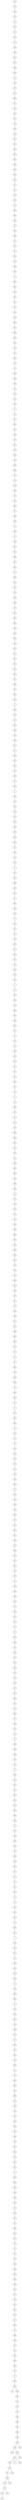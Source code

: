 graph G {
"178";
"191";
"396";
"88";
"225";
"350";
"311";
"135";
"341";
"448";
"208";
"9";
"391";
"226";
"7";
"66";
"249";
"24";
"182";
"301";
"331";
"188";
"94";
"106";
"224";
"351";
"358";
"394";
"399";
"339";
"50";
"132";
"470";
"123";
"424";
"28";
"300";
"298";
"367";
"131";
"89";
"412";
"200";
"257";
"153";
"222";
"78";
"205";
"82";
"333";
"149";
"141";
"138";
"231";
"217";
"158";
"449";
"201";
"56";
"228";
"345";
"209";
"417";
"245";
"377";
"169";
"32";
"179";
"139";
"317";
"282";
"458";
"262";
"133";
"491";
"253";
"202";
"114";
"43";
"472";
"218";
"229";
"18";
"211";
"455";
"232";
"328";
"214";
"411";
"23";
"100";
"237";
"383";
"97";
"364";
"393";
"416";
"19";
"302";
"194";
"198";
"401";
"8";
"439";
"421";
"260";
"407";
"349";
"241";
"387";
"79";
"471";
"156";
"432";
"294";
"388";
"461";
"442";
"322";
"1";
"33";
"366";
"487";
"248";
"52";
"177";
"90";
"186";
"426";
"480";
"63";
"6";
"285";
"382";
"3";
"266";
"452";
"493";
"406";
"436";
"233";
"496";
"318";
"386";
"357";
"65";
"203";
"360";
"115";
"482";
"263";
"429";
"274";
"238";
"22";
"338";
"30";
"165";
"185";
"239";
"112";
"295";
"220";
"196";
"180";
"181";
"433";
"408";
"275";
"310";
"46";
"287";
"72";
"39";
"41";
"361";
"378";
"250";
"113";
"271";
"327";
"98";
"374";
"451";
"164";
"243";
"189";
"466";
"462";
"101";
"163";
"213";
"25";
"223";
"356";
"457";
"160";
"76";
"299";
"365";
"184";
"434";
"48";
"323";
"144";
"463";
"75";
"309";
"353";
"20";
"497";
"236";
"244";
"161";
"128";
"479";
"143";
"441";
"344";
"210";
"454";
"103";
"284";
"355";
"438";
"174";
"71";
"435";
"120";
"423";
"195";
"172";
"469";
"293";
"330";
"277";
"221";
"370";
"21";
"392";
"291";
"402";
"348";
"488";
"375";
"276";
"70";
"362";
"51";
"376";
"5";
"437";
"37";
"118";
"422";
"476";
"259";
"498";
"380";
"324";
"27";
"379";
"460";
"265";
"314";
"122";
"167";
"352";
"431";
"289";
"199";
"62";
"13";
"145";
"335";
"155";
"110";
"93";
"40";
"227";
"325";
"64";
"347";
"42";
"117";
"108";
"176";
"35";
"105";
"389";
"494";
"474";
"478";
"321";
"206";
"404";
"47";
"255";
"381";
"258";
"235";
"83";
"495";
"368";
"288";
"187";
"281";
"304";
"219";
"385";
"104";
"267";
"272";
"296";
"413";
"418";
"410";
"125";
"107";
"95";
"119";
"467";
"286";
"38";
"319";
"405";
"166";
"124";
"485";
"150";
"484";
"69";
"140";
"343";
"359";
"60";
"354";
"430";
"306";
"49";
"303";
"192";
"216";
"395";
"492";
"445";
"61";
"96";
"86";
"67";
"230";
"337";
"320";
"173";
"151";
"34";
"31";
"489";
"154";
"175";
"102";
"242";
"477";
"475";
"363";
"171";
"251";
"12";
"4";
"427";
"453";
"336";
"278";
"444";
"215";
"136";
"428";
"234";
"340";
"129";
"246";
"92";
"81";
"84";
"17";
"400";
"142";
"26";
"130";
"240";
"14";
"16";
"247";
"372";
"464";
"342";
"116";
"146";
"147";
"315";
"440";
"403";
"91";
"159";
"483";
"207";
"307";
"170";
"36";
"499";
"261";
"456";
"465";
"481";
"157";
"425";
"415";
"292";
"420";
"384";
"68";
"373";
"283";
"59";
"419";
"390";
"264";
"269";
"127";
"409";
"74";
"450";
"15";
"490";
"10";
"279";
"53";
"197";
"371";
"193";
"111";
"254";
"134";
"44";
"137";
"121";
"316";
"447";
"73";
"346";
"334";
"468";
"312";
"414";
"45";
"305";
"486";
"297";
"326";
"0";
"183";
"126";
"55";
"162";
"308";
"190";
"313";
"473";
"273";
"168";
"148";
"252";
"29";
"204";
"77";
"11";
"109";
"446";
"80";
"332";
"212";
"99";
"398";
"85";
"58";
"57";
"443";
"280";
"329";
"397";
"2";
"369";
"459";
"268";
"290";
"256";
"54";
"270";
"87";
"152";
    "58" -- "313";
    "220" -- "211";
    "182" -- "200";
    "466" -- "494";
    "410" -- "363";
    "25" -- "464";
    "382" -- "426";
    "107" -- "342";
    "82" -- "169";
    "388" -- "147";
    "256" -- "224";
    "425" -- "289";
    "131" -- "338";
    "331" -- "157";
    "130" -- "340";
    "69" -- "309";
    "269" -- "239";
    "156" -- "281";
    "421" -- "101";
    "227" -- "96";
    "21" -- "276";
    "461" -- "67";
    "353" -- "236";
    "167" -- "250";
    "329" -- "263";
    "327" -- "171";
    "158" -- "198";
    "449" -- "327";
    "282" -- "346";
    "248" -- "173";
    "197" -- "397";
    "207" -- "362";
    "202" -- "197";
    "96" -- "396";
    "176" -- "119";
    "377" -- "390";
    "474" -- "388";
    "93" -- "476";
    "234" -- "374";
    "140" -- "12";
    "445" -- "154";
    "88" -- "43";
    "274" -- "131";
    "20" -- "63";
    "7" -- "159";
    "317" -- "302";
    "341" -- "411";
    "438" -- "483";
    "203" -- "212";
    "240" -- "1";
    "192" -- "341";
    "336" -- "84";
    "83" -- "205";
    "259" -- "319";
    "63" -- "251";
    "281" -- "210";
    "49" -- "322";
    "221" -- "335";
    "237" -- "474";
    "14" -- "143";
    "490" -- "463";
    "462" -- "235";
    "150" -- "121";
    "338" -- "188";
    "399" -- "178";
    "119" -- "440";
    "463" -- "228";
    "444" -- "268";
    "436" -- "253";
    "260" -- "126";
    "333" -- "274";
    "351" -- "114";
    "210" -- "109";
    "239" -- "117";
    "231" -- "421";
    "35" -- "98";
    "318" -- "123";
    "396" -- "393";
    "120" -- "410";
    "494" -- "95";
    "185" -- "105";
    "253" -- "240";
    "165" -- "359";
    "242" -- "408";
    "485" -- "124";
    "477" -- "324";
    "81" -- "218";
    "324" -- "175";
    "376" -- "102";
    "238" -- "315";
    "247" -- "308";
    "3" -- "107";
    "86" -- "368";
    "23" -- "376";
    "415" -- "20";
    "181" -- "39";
    "67" -- "4";
    "270" -- "418";
    "184" -- "301";
    "143" -- "237";
    "44" -- "182";
    "363" -- "431";
    "48" -- "361";
    "252" -- "303";
    "301" -- "321";
    "117" -- "35";
    "162" -- "447";
    "209" -- "466";
    "384" -- "265";
    "310" -- "184";
    "452" -- "92";
    "60" -- "249";
    "79" -- "382";
    "406" -- "461";
    "482" -- "93";
    "134" -- "254";
    "66" -- "436";
    "142" -- "161";
    "0" -- "83";
    "246" -- "349";
    "208" -- "295";
    "297" -- "455";
    "8" -- "140";
    "55" -- "50";
    "115" -- "371";
    "330" -- "33";
    "434" -- "402";
    "409" -- "394";
    "369" -- "278";
    "118" -- "389";
    "15" -- "137";
    "386" -- "387";
    "276" -- "360";
    "70" -- "406";
    "31" -- "135";
    "364" -- "482";
    "243" -- "428";
    "332" -- "208";
    "236" -- "472";
    "51" -- "108";
    "454" -- "471";
    "90" -- "34";
    "347" -- "177";
    "190" -- "365";
    "13" -- "91";
    "123" -- "275";
    "189" -- "317";
    "368" -- "475";
    "314" -- "415";
    "451" -- "42";
    "337" -- "282";
    "428" -- "489";
    "137" -- "87";
    "94" -- "61";
    "164" -- "384";
    "467" -- "25";
    "383" -- "56";
    "306" -- "328";
    "489" -- "149";
    "287" -- "331";
    "188" -- "380";
    "453" -- "6";
    "328" -- "14";
    "267" -- "248";
    "108" -- "357";
    "205" -- "187";
    "77" -- "385";
    "215" -- "232";
    "19" -- "373";
    "178" -- "151";
    "129" -- "288";
    "295" -- "22";
    "127" -- "129";
    "315" -- "202";
    "139" -- "203";
    "263" -- "88";
    "391" -- "97";
    "64" -- "496";
    "166" -- "271";
    "128" -- "17";
    "9" -- "94";
    "403" -- "287";
    "433" -- "29";
    "172" -- "190";
    "28" -- "246";
    "431" -- "490";
    "483" -- "141";
    "11" -- "409";
    "450" -- "473";
    "114" -- "486";
    "154" -- "219";
    "288" -- "364";
    "125" -- "59";
    "219" -- "300";
    "387" -- "484";
    "30" -- "430";
    "435" -- "284";
    "418" -- "164";
    "404" -- "348";
    "307" -- "214";
    "460" -- "229";
    "32" -- "259";
    "146" -- "3";
    "85" -- "40";
    "42" -- "55";
    "153" -- "217";
    "36" -- "369";
    "24" -- "242";
    "322" -- "323";
    "157" -- "189";
    "173" -- "439";
    "393" -- "220";
    "147" -- "191";
    "195" -- "11";
    "226" -- "196";
    "373" -- "311";
    "61" -- "383";
    "34" -- "252";
    "255" -- "334";
    "437" -- "122";
    "471" -- "231";
    "354" -- "155";
    "191" -- "156";
    "319" -- "336";
    "280" -- "337";
    "289" -- "298";
    "493" -- "350";
    "427" -- "226";
    "408" -- "28";
    "325" -- "104";
    "254" -- "163";
    "426" -- "375";
    "46" -- "103";
    "161" -- "345";
    "469" -- "199";
    "103" -- "167";
    "204" -- "306";
    "359" -- "144";
    "16" -- "499";
    "355" -- "448";
    "440" -- "24";
    "394" -- "310";
    "283" -- "480";
    "233" -- "330";
    "300" -- "70";
    "434" -- "65";
    "124" -- "32";
    "201" -- "180";
    "102" -- "333";
    "218" -- "160";
    "171" -- "403";
    "395" -- "60";
    "334" -- "247";
    "38" -- "497";
    "97" -- "136";
    "298" -- "152";
    "230" -- "266";
    "149" -- "487";
    "101" -- "452";
    "262" -- "450";
    "22" -- "479";
    "488" -- "41";
    "211" -- "15";
    "303" -- "277";
    "12" -- "10";
    "499" -- "316";
    "89" -- "62";
    "109" -- "192";
    "302" -- "2";
    "235" -- "77";
    "116" -- "158";
    "344" -- "454";
    "459" -- "351";
    "313" -- "477";
    "206" -- "273";
    "304" -- "286";
    "249" -- "422";
    "323" -- "170";
    "325" -- "72";
    "456" -- "467";
    "199" -- "58";
    "224" -- "427";
    "216" -- "19";
    "455" -- "299";
    "478" -- "305";
    "447" -- "206";
    "27" -- "398";
    "325" -- "194";
    "169" -- "150";
    "379" -- "133";
    "292" -- "74";
    "2" -- "162";
    "6" -- "399";
    "179" -- "395";
    "465" -- "285";
    "260" -- "132";
    "57" -- "492";
    "217" -- "257";
    "498" -- "8";
    "470" -- "417";
    "357" -- "291";
    "343" -- "225";
    "10" -- "424";
    "91" -- "441";
    "496" -- "111";
    "371" -- "47";
    "54" -- "495";
    "92" -- "296";
    "308" -- "241";
    "251" -- "392";
    "492" -- "201";
    "372" -- "204";
    "296" -- "69";
    "187" -- "112";
    "411" -- "280";
    "342" -- "468";
    "361" -- "26";
    "350" -- "118";
    "437" -- "429";
    "112" -- "127";
    "285" -- "86";
    "476" -- "30";
    "177" -- "73";
    "138" -- "356";
    "370" -- "414";
    "294" -- "488";
    "50" -- "270";
    "174" -- "460";
    "121" -- "27";
    "214" -- "207";
    "266" -- "258";
    "339" -- "195";
    "365" -- "372";
    "390" -- "181";
    "398" -- "293";
    "442" -- "404";
    "160" -- "75";
    "381" -- "352";
    "275" -- "272";
    "43" -- "81";
    "475" -- "405";
    "401" -- "79";
    "84" -- "134";
    "375" -- "128";
    "145" -- "68";
    "163" -- "9";
    "468" -- "456";
    "111" -- "412";
    "59" -- "485";
    "141" -- "432";
    "432" -- "478";
    "356" -- "261";
    "18" -- "297";
    "170" -- "222";
    "417" -- "290";
    "53" -- "269";
    "271" -- "57";
    "279" -- "153";
    "232" -- "279";
    "311" -- "378";
    "37" -- "238";
    "277" -- "381";
    "358" -- "110";
    "47" -- "38";
    "180" -- "64";
    "225" -- "106";
    "495" -- "51";
    "326" -- "457";
    "175" -- "339";
    "349" -- "54";
    "335" -- "314";
    "258" -- "36";
    "378" -- "172";
    "345" -- "216";
    "464" -- "462";
    "74" -- "326";
    "480" -- "438";
    "352" -- "66";
    "309" -- "453";
    "290" -- "53";
    "133" -- "347";
    "45" -- "71";
    "265" -- "185";
    "17" -- "100";
    "360" -- "353";
    "278" -- "407";
    "56" -- "256";
    "41" -- "413";
    "4" -- "213";
    "194" -- "434";
    "87" -- "445";
    "448" -- "49";
    "389" -- "446";
    "73" -- "435";
    "340" -- "391";
    "33" -- "183";
    "151" -- "165";
    "479" -- "230";
    "487" -- "179";
    "135" -- "221";
    "481" -- "416";
    "416" -- "166";
    "392" -- "85";
    "106" -- "354";
    "424" -- "318";
    "413" -- "168";
    "40" -- "0";
    "39" -- "116";
    "473" -- "233";
    "472" -- "379";
    "385" -- "90";
    "356" -- "325";
    "419" -- "262";
    "152" -- "176";
    "229" -- "227";
    "68" -- "37";
    "76" -- "267";
    "155" -- "78";
    "241" -- "48";
    "407" -- "115";
    "420" -- "498";
    "222" -- "367";
    "257" -- "459";
    "286" -- "433";
    "148" -- "44";
    "414" -- "16";
    "358" -- "138";
    "284" -- "46";
    "213" -- "420";
    "305" -- "458";
    "457" -- "7";
    "113" -- "146";
    "223" -- "292";
    "405" -- "148";
    "362" -- "470";
    "78" -- "370";
    "196" -- "425";
    "367" -- "5";
    "484" -- "377";
    "293" -- "244";
    "200" -- "355";
    "429" -- "80";
    "244" -- "145";
    "183" -- "113";
    "374" -- "332";
    "168" -- "481";
    "95" -- "469";
    "138" -- "491";
    "268" -- "344";
    "1" -- "76";
    "443" -- "186";
    "486" -- "82";
    "412" -- "465";
    "273" -- "419";
    "320" -- "444";
    "71" -- "283";
    "497" -- "13";
    "366" -- "245";
    "423" -- "21";
    "441" -- "223";
    "245" -- "45";
    "430" -- "493";
    "228" -- "125";
    "299" -- "320";
    "5" -- "400";
    "198" -- "18";
    "346" -- "329";
    "397" -- "234";
    "100" -- "294";
    "316" -- "451";
    "98" -- "366";
    "439" -- "304";
    "212" -- "99";
    "250" -- "215";
    "159" -- "312";
    "446" -- "23";
    "272" -- "130";
    "132" -- "437";
    "186" -- "139";
    "136" -- "443";
    "422" -- "193";
    "458" -- "442";
    "29" -- "31";
    "380" -- "243";
    "75" -- "209";
    "312" -- "401";
    "144" -- "449";
    "105" -- "307";
    "321" -- "120";
    "65" -- "260";
    "62" -- "174";
    "99" -- "264";
    "400" -- "343";
    "480" -- "52";
    "264" -- "255";
    "26" -- "423";
    "291" -- "386";
    "193" -- "89";
    "348" -- "358";
}
